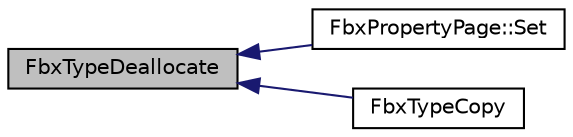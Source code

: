 digraph "FbxTypeDeallocate"
{
  edge [fontname="Helvetica",fontsize="10",labelfontname="Helvetica",labelfontsize="10"];
  node [fontname="Helvetica",fontsize="10",shape=record];
  rankdir="LR";
  Node921 [label="FbxTypeDeallocate",height=0.2,width=0.4,color="black", fillcolor="grey75", style="filled", fontcolor="black"];
  Node921 -> Node922 [dir="back",color="midnightblue",fontsize="10",style="solid",fontname="Helvetica"];
  Node922 [label="FbxPropertyPage::Set",height=0.2,width=0.4,color="black", fillcolor="white", style="filled",URL="$class_fbx_property_page.html#a7e58b958d273e25965c6dbbcd6c394e6"];
  Node921 -> Node923 [dir="back",color="midnightblue",fontsize="10",style="solid",fontname="Helvetica"];
  Node923 [label="FbxTypeCopy",height=0.2,width=0.4,color="black", fillcolor="white", style="filled",URL="$fbxpropertytypes_8h.html#ad7fd1c043e7085b53e955f451d147d31"];
}
